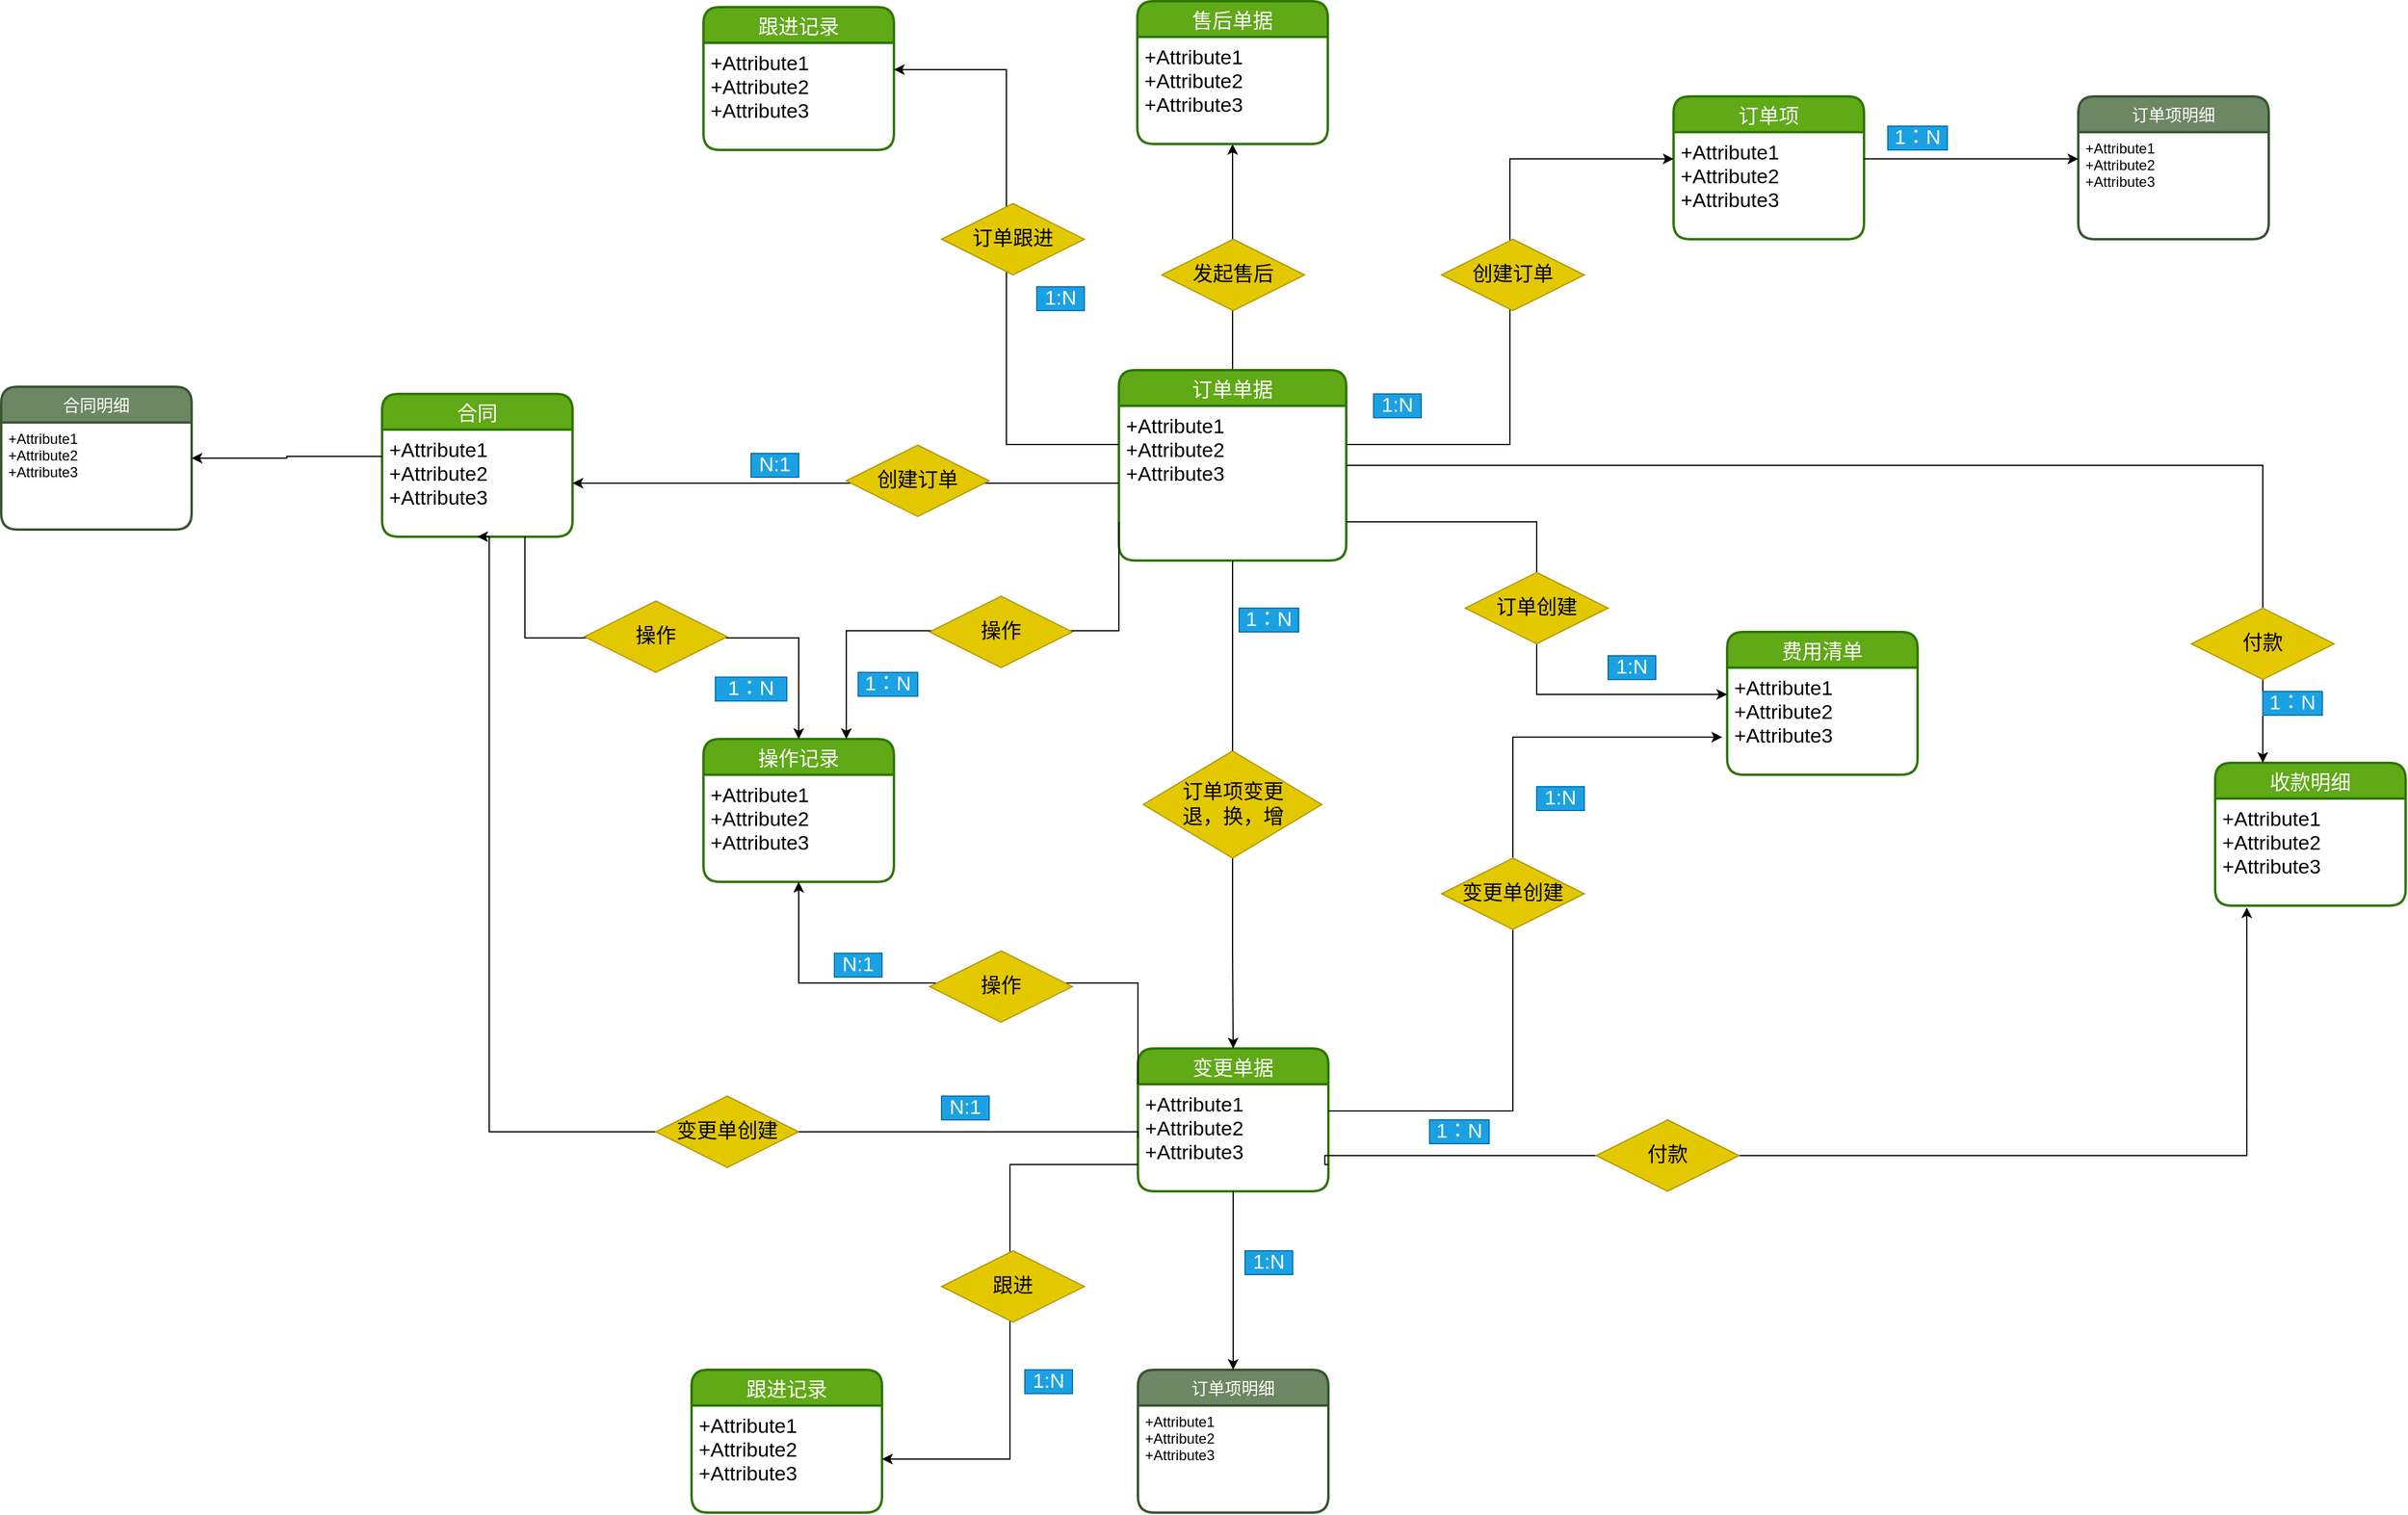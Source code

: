 <mxfile version="14.9.8" type="github">
  <diagram id="1m9WW-NYbLGptfpkbWfW" name="第 1 页">
    <mxGraphModel dx="5650" dy="2882" grid="1" gridSize="10" guides="1" tooltips="1" connect="1" arrows="1" fold="1" page="1" pageScale="1" pageWidth="827" pageHeight="1169" math="0" shadow="0">
      <root>
        <mxCell id="0" />
        <mxCell id="1" parent="0" />
        <mxCell id="Y3Gp17qmF-3N51zwm5ya-107" style="edgeStyle=orthogonalEdgeStyle;rounded=0;orthogonalLoop=1;jettySize=auto;html=1;exitX=0.5;exitY=0;exitDx=0;exitDy=0;entryX=0.5;entryY=1;entryDx=0;entryDy=0;fontSize=17;" edge="1" parent="1" source="Y3Gp17qmF-3N51zwm5ya-70" target="Y3Gp17qmF-3N51zwm5ya-105">
          <mxGeometry relative="1" as="geometry" />
        </mxCell>
        <mxCell id="Y3Gp17qmF-3N51zwm5ya-70" value="订单单据" style="swimlane;childLayout=stackLayout;horizontal=1;startSize=30;horizontalStack=0;rounded=1;fontSize=17;fontStyle=0;strokeWidth=2;resizeParent=0;resizeLast=1;shadow=0;dashed=0;align=center;fillColor=#60a917;strokeColor=#2D7600;fontColor=#ffffff;" vertex="1" parent="1">
          <mxGeometry x="-1041" y="200" width="191" height="160" as="geometry" />
        </mxCell>
        <mxCell id="Y3Gp17qmF-3N51zwm5ya-71" value="+Attribute1&#xa;+Attribute2&#xa;+Attribute3" style="align=left;strokeColor=none;fillColor=none;spacingLeft=4;fontSize=17;verticalAlign=top;resizable=0;rotatable=0;part=1;" vertex="1" parent="Y3Gp17qmF-3N51zwm5ya-70">
          <mxGeometry y="30" width="191" height="130" as="geometry" />
        </mxCell>
        <mxCell id="Y3Gp17qmF-3N51zwm5ya-72" value="订单项" style="swimlane;childLayout=stackLayout;horizontal=1;startSize=30;horizontalStack=0;rounded=1;fontSize=17;fontStyle=0;strokeWidth=2;resizeParent=0;resizeLast=1;shadow=0;dashed=0;align=center;fillColor=#60a917;strokeColor=#2D7600;fontColor=#ffffff;" vertex="1" parent="1">
          <mxGeometry x="-575" y="-30" width="160" height="120" as="geometry" />
        </mxCell>
        <mxCell id="Y3Gp17qmF-3N51zwm5ya-73" value="+Attribute1&#xa;+Attribute2&#xa;+Attribute3" style="align=left;strokeColor=none;fillColor=none;spacingLeft=4;fontSize=17;verticalAlign=top;resizable=0;rotatable=0;part=1;" vertex="1" parent="Y3Gp17qmF-3N51zwm5ya-72">
          <mxGeometry y="30" width="160" height="90" as="geometry" />
        </mxCell>
        <mxCell id="Y3Gp17qmF-3N51zwm5ya-74" value="合同" style="swimlane;childLayout=stackLayout;horizontal=1;startSize=30;horizontalStack=0;rounded=1;fontSize=17;fontStyle=0;strokeWidth=2;resizeParent=0;resizeLast=1;shadow=0;dashed=0;align=center;fillColor=#60a917;strokeColor=#2D7600;fontColor=#ffffff;" vertex="1" parent="1">
          <mxGeometry x="-1660" y="220" width="160" height="120" as="geometry" />
        </mxCell>
        <mxCell id="Y3Gp17qmF-3N51zwm5ya-75" value="+Attribute1&#xa;+Attribute2&#xa;+Attribute3" style="align=left;strokeColor=none;fillColor=none;spacingLeft=4;fontSize=17;verticalAlign=top;resizable=0;rotatable=0;part=1;" vertex="1" parent="Y3Gp17qmF-3N51zwm5ya-74">
          <mxGeometry y="30" width="160" height="90" as="geometry" />
        </mxCell>
        <mxCell id="Y3Gp17qmF-3N51zwm5ya-76" value="变更单据" style="swimlane;childLayout=stackLayout;horizontal=1;startSize=30;horizontalStack=0;rounded=1;fontSize=17;fontStyle=0;strokeWidth=2;resizeParent=0;resizeLast=1;shadow=0;dashed=0;align=center;fillColor=#60a917;strokeColor=#2D7600;fontColor=#ffffff;" vertex="1" parent="1">
          <mxGeometry x="-1025" y="770" width="160" height="120" as="geometry" />
        </mxCell>
        <mxCell id="Y3Gp17qmF-3N51zwm5ya-77" value="+Attribute1&#xa;+Attribute2&#xa;+Attribute3" style="align=left;strokeColor=none;fillColor=none;spacingLeft=4;fontSize=17;verticalAlign=top;resizable=0;rotatable=0;part=1;" vertex="1" parent="Y3Gp17qmF-3N51zwm5ya-76">
          <mxGeometry y="30" width="160" height="90" as="geometry" />
        </mxCell>
        <mxCell id="Y3Gp17qmF-3N51zwm5ya-88" style="edgeStyle=orthogonalEdgeStyle;rounded=0;orthogonalLoop=1;jettySize=auto;html=1;exitX=1;exitY=0.25;exitDx=0;exitDy=0;entryX=0;entryY=0.25;entryDx=0;entryDy=0;fontSize=17;" edge="1" parent="1" source="Y3Gp17qmF-3N51zwm5ya-71" target="Y3Gp17qmF-3N51zwm5ya-73">
          <mxGeometry relative="1" as="geometry" />
        </mxCell>
        <mxCell id="Y3Gp17qmF-3N51zwm5ya-93" value="1:N" style="text;html=1;strokeColor=#006EAF;fillColor=#1ba1e2;align=center;verticalAlign=middle;whiteSpace=wrap;rounded=0;fontSize=17;fontColor=#ffffff;" vertex="1" parent="1">
          <mxGeometry x="-827" y="220" width="40" height="20" as="geometry" />
        </mxCell>
        <mxCell id="Y3Gp17qmF-3N51zwm5ya-94" style="edgeStyle=orthogonalEdgeStyle;rounded=0;orthogonalLoop=1;jettySize=auto;html=1;exitX=0.5;exitY=1;exitDx=0;exitDy=0;fontSize=17;startArrow=none;" edge="1" parent="1" source="Y3Gp17qmF-3N51zwm5ya-110" target="Y3Gp17qmF-3N51zwm5ya-76">
          <mxGeometry relative="1" as="geometry" />
        </mxCell>
        <mxCell id="Y3Gp17qmF-3N51zwm5ya-95" value="1：N" style="text;html=1;strokeColor=#006EAF;fillColor=#1ba1e2;align=center;verticalAlign=middle;whiteSpace=wrap;rounded=0;fontSize=17;fontColor=#ffffff;" vertex="1" parent="1">
          <mxGeometry x="-940" y="400" width="50" height="20" as="geometry" />
        </mxCell>
        <mxCell id="Y3Gp17qmF-3N51zwm5ya-98" style="edgeStyle=orthogonalEdgeStyle;rounded=0;orthogonalLoop=1;jettySize=auto;html=1;exitX=0;exitY=0.5;exitDx=0;exitDy=0;entryX=1;entryY=0.5;entryDx=0;entryDy=0;fontSize=17;" edge="1" parent="1" source="Y3Gp17qmF-3N51zwm5ya-71" target="Y3Gp17qmF-3N51zwm5ya-75">
          <mxGeometry relative="1" as="geometry" />
        </mxCell>
        <mxCell id="Y3Gp17qmF-3N51zwm5ya-104" value="售后单据" style="swimlane;childLayout=stackLayout;horizontal=1;startSize=30;horizontalStack=0;rounded=1;fontSize=17;fontStyle=0;strokeWidth=2;resizeParent=0;resizeLast=1;shadow=0;dashed=0;align=center;fillColor=#60a917;strokeColor=#2D7600;fontColor=#ffffff;" vertex="1" parent="1">
          <mxGeometry x="-1025.5" y="-110" width="160" height="120" as="geometry" />
        </mxCell>
        <mxCell id="Y3Gp17qmF-3N51zwm5ya-105" value="+Attribute1&#xa;+Attribute2&#xa;+Attribute3" style="align=left;strokeColor=none;fillColor=none;spacingLeft=4;fontSize=17;verticalAlign=top;resizable=0;rotatable=0;part=1;" vertex="1" parent="Y3Gp17qmF-3N51zwm5ya-104">
          <mxGeometry y="30" width="160" height="90" as="geometry" />
        </mxCell>
        <mxCell id="Y3Gp17qmF-3N51zwm5ya-108" value="发起售后" style="shape=rhombus;perimeter=rhombusPerimeter;whiteSpace=wrap;html=1;align=center;fontSize=17;fillColor=#e3c800;strokeColor=#B09500;fontColor=#000000;" vertex="1" parent="1">
          <mxGeometry x="-1005" y="90" width="120" height="60" as="geometry" />
        </mxCell>
        <mxCell id="Y3Gp17qmF-3N51zwm5ya-109" value="创建订单" style="shape=rhombus;perimeter=rhombusPerimeter;whiteSpace=wrap;html=1;align=center;fontSize=17;fillColor=#e3c800;strokeColor=#B09500;fontColor=#000000;" vertex="1" parent="1">
          <mxGeometry x="-770" y="90" width="120" height="60" as="geometry" />
        </mxCell>
        <mxCell id="Y3Gp17qmF-3N51zwm5ya-110" value="订单项变更&lt;br&gt;退，换，增" style="shape=rhombus;perimeter=rhombusPerimeter;whiteSpace=wrap;html=1;align=center;fontSize=17;fillColor=#e3c800;strokeColor=#B09500;fontColor=#000000;" vertex="1" parent="1">
          <mxGeometry x="-1020.5" y="520" width="150" height="90" as="geometry" />
        </mxCell>
        <mxCell id="Y3Gp17qmF-3N51zwm5ya-111" value="" style="edgeStyle=orthogonalEdgeStyle;rounded=0;orthogonalLoop=1;jettySize=auto;html=1;exitX=0.5;exitY=1;exitDx=0;exitDy=0;fontSize=17;endArrow=none;" edge="1" parent="1" source="Y3Gp17qmF-3N51zwm5ya-71" target="Y3Gp17qmF-3N51zwm5ya-110">
          <mxGeometry relative="1" as="geometry">
            <mxPoint x="-945.5" y="360" as="sourcePoint" />
            <mxPoint x="-945.5" y="600" as="targetPoint" />
          </mxGeometry>
        </mxCell>
        <mxCell id="Y3Gp17qmF-3N51zwm5ya-112" value="创建订单" style="shape=rhombus;perimeter=rhombusPerimeter;whiteSpace=wrap;html=1;align=center;fontSize=17;fillColor=#e3c800;strokeColor=#B09500;fontColor=#000000;" vertex="1" parent="1">
          <mxGeometry x="-1270" y="263" width="120" height="60" as="geometry" />
        </mxCell>
        <mxCell id="Y3Gp17qmF-3N51zwm5ya-113" style="edgeStyle=orthogonalEdgeStyle;rounded=0;orthogonalLoop=1;jettySize=auto;html=1;exitX=0;exitY=0.5;exitDx=0;exitDy=0;entryX=0.5;entryY=1;entryDx=0;entryDy=0;fontSize=17;startArrow=none;" edge="1" parent="1" source="Y3Gp17qmF-3N51zwm5ya-116" target="Y3Gp17qmF-3N51zwm5ya-75">
          <mxGeometry relative="1" as="geometry">
            <Array as="points">
              <mxPoint x="-1570" y="840" />
            </Array>
          </mxGeometry>
        </mxCell>
        <mxCell id="Y3Gp17qmF-3N51zwm5ya-116" value="变更单创建" style="shape=rhombus;perimeter=rhombusPerimeter;whiteSpace=wrap;html=1;align=center;fontSize=17;fillColor=#e3c800;strokeColor=#B09500;fontColor=#000000;" vertex="1" parent="1">
          <mxGeometry x="-1430" y="810" width="120" height="60" as="geometry" />
        </mxCell>
        <mxCell id="Y3Gp17qmF-3N51zwm5ya-117" value="" style="edgeStyle=orthogonalEdgeStyle;rounded=0;orthogonalLoop=1;jettySize=auto;html=1;exitX=0;exitY=0.5;exitDx=0;exitDy=0;entryX=1;entryY=0.5;entryDx=0;entryDy=0;fontSize=17;endArrow=none;" edge="1" parent="1" source="Y3Gp17qmF-3N51zwm5ya-77" target="Y3Gp17qmF-3N51zwm5ya-116">
          <mxGeometry relative="1" as="geometry">
            <mxPoint x="-1025.5" y="675" as="sourcePoint" />
            <mxPoint x="-1470" y="340" as="targetPoint" />
            <Array as="points">
              <mxPoint x="-1025" y="840" />
              <mxPoint x="-1290" y="840" />
            </Array>
          </mxGeometry>
        </mxCell>
        <mxCell id="Y3Gp17qmF-3N51zwm5ya-119" value="N:1" style="text;html=1;strokeColor=#006EAF;fillColor=#1ba1e2;align=center;verticalAlign=middle;whiteSpace=wrap;rounded=0;fontSize=17;fontColor=#ffffff;" vertex="1" parent="1">
          <mxGeometry x="-1190" y="810" width="40" height="20" as="geometry" />
        </mxCell>
        <mxCell id="Y3Gp17qmF-3N51zwm5ya-120" value="N:1" style="text;html=1;strokeColor=#006EAF;fillColor=#1ba1e2;align=center;verticalAlign=middle;whiteSpace=wrap;rounded=0;fontSize=17;fontColor=#ffffff;" vertex="1" parent="1">
          <mxGeometry x="-1350" y="270" width="40" height="20" as="geometry" />
        </mxCell>
        <mxCell id="Y3Gp17qmF-3N51zwm5ya-121" value="订单项明细" style="swimlane;childLayout=stackLayout;horizontal=1;startSize=30;horizontalStack=0;rounded=1;fontSize=14;fontStyle=0;strokeWidth=2;resizeParent=0;resizeLast=1;shadow=0;dashed=0;align=center;fillColor=#6d8764;strokeColor=#3A5431;fontColor=#ffffff;" vertex="1" parent="1">
          <mxGeometry x="-235" y="-30" width="160" height="120" as="geometry" />
        </mxCell>
        <mxCell id="Y3Gp17qmF-3N51zwm5ya-122" value="+Attribute1&#xa;+Attribute2&#xa;+Attribute3" style="align=left;strokeColor=none;fillColor=none;spacingLeft=4;fontSize=12;verticalAlign=top;resizable=0;rotatable=0;part=1;" vertex="1" parent="Y3Gp17qmF-3N51zwm5ya-121">
          <mxGeometry y="30" width="160" height="90" as="geometry" />
        </mxCell>
        <mxCell id="Y3Gp17qmF-3N51zwm5ya-123" style="edgeStyle=orthogonalEdgeStyle;rounded=0;orthogonalLoop=1;jettySize=auto;html=1;exitX=1;exitY=0.25;exitDx=0;exitDy=0;entryX=0;entryY=0.25;entryDx=0;entryDy=0;fontSize=17;" edge="1" parent="1" source="Y3Gp17qmF-3N51zwm5ya-73" target="Y3Gp17qmF-3N51zwm5ya-122">
          <mxGeometry relative="1" as="geometry" />
        </mxCell>
        <mxCell id="Y3Gp17qmF-3N51zwm5ya-126" value="订单项明细" style="swimlane;childLayout=stackLayout;horizontal=1;startSize=30;horizontalStack=0;rounded=1;fontSize=14;fontStyle=0;strokeWidth=2;resizeParent=0;resizeLast=1;shadow=0;dashed=0;align=center;fillColor=#6d8764;strokeColor=#3A5431;fontColor=#ffffff;" vertex="1" parent="1">
          <mxGeometry x="-1025" y="1040" width="160" height="120" as="geometry" />
        </mxCell>
        <mxCell id="Y3Gp17qmF-3N51zwm5ya-127" value="+Attribute1&#xa;+Attribute2&#xa;+Attribute3" style="align=left;strokeColor=none;fillColor=none;spacingLeft=4;fontSize=12;verticalAlign=top;resizable=0;rotatable=0;part=1;" vertex="1" parent="Y3Gp17qmF-3N51zwm5ya-126">
          <mxGeometry y="30" width="160" height="90" as="geometry" />
        </mxCell>
        <mxCell id="Y3Gp17qmF-3N51zwm5ya-129" value="1：N" style="text;html=1;strokeColor=#006EAF;fillColor=#1ba1e2;align=center;verticalAlign=middle;whiteSpace=wrap;rounded=0;fontSize=17;fontColor=#ffffff;" vertex="1" parent="1">
          <mxGeometry x="-395" y="-5" width="50" height="20" as="geometry" />
        </mxCell>
        <mxCell id="Y3Gp17qmF-3N51zwm5ya-131" style="edgeStyle=orthogonalEdgeStyle;rounded=0;orthogonalLoop=1;jettySize=auto;html=1;exitX=0.5;exitY=1;exitDx=0;exitDy=0;fontSize=17;" edge="1" parent="1" source="Y3Gp17qmF-3N51zwm5ya-77" target="Y3Gp17qmF-3N51zwm5ya-126">
          <mxGeometry relative="1" as="geometry" />
        </mxCell>
        <mxCell id="Y3Gp17qmF-3N51zwm5ya-132" value="1:N" style="text;html=1;strokeColor=#006EAF;fillColor=#1ba1e2;align=center;verticalAlign=middle;whiteSpace=wrap;rounded=0;fontSize=17;fontColor=#ffffff;" vertex="1" parent="1">
          <mxGeometry x="-935" y="940" width="40" height="20" as="geometry" />
        </mxCell>
        <mxCell id="Y3Gp17qmF-3N51zwm5ya-133" value="合同明细" style="swimlane;childLayout=stackLayout;horizontal=1;startSize=30;horizontalStack=0;rounded=1;fontSize=14;fontStyle=0;strokeWidth=2;resizeParent=0;resizeLast=1;shadow=0;dashed=0;align=center;fillColor=#6d8764;strokeColor=#3A5431;fontColor=#ffffff;" vertex="1" parent="1">
          <mxGeometry x="-1980" y="214" width="160" height="120" as="geometry" />
        </mxCell>
        <mxCell id="Y3Gp17qmF-3N51zwm5ya-134" value="+Attribute1&#xa;+Attribute2&#xa;+Attribute3" style="align=left;strokeColor=none;fillColor=none;spacingLeft=4;fontSize=12;verticalAlign=top;resizable=0;rotatable=0;part=1;" vertex="1" parent="Y3Gp17qmF-3N51zwm5ya-133">
          <mxGeometry y="30" width="160" height="90" as="geometry" />
        </mxCell>
        <mxCell id="Y3Gp17qmF-3N51zwm5ya-135" style="edgeStyle=orthogonalEdgeStyle;rounded=0;orthogonalLoop=1;jettySize=auto;html=1;exitX=0;exitY=0.25;exitDx=0;exitDy=0;entryX=1;entryY=0.5;entryDx=0;entryDy=0;fontSize=17;" edge="1" parent="1" source="Y3Gp17qmF-3N51zwm5ya-75" target="Y3Gp17qmF-3N51zwm5ya-133">
          <mxGeometry relative="1" as="geometry" />
        </mxCell>
        <mxCell id="Y3Gp17qmF-3N51zwm5ya-138" value="收款明细" style="swimlane;childLayout=stackLayout;horizontal=1;startSize=30;horizontalStack=0;rounded=1;fontSize=17;fontStyle=0;strokeWidth=2;resizeParent=0;resizeLast=1;shadow=0;dashed=0;align=center;fillColor=#60a917;strokeColor=#2D7600;fontColor=#ffffff;" vertex="1" parent="1">
          <mxGeometry x="-120" y="530" width="160" height="120" as="geometry" />
        </mxCell>
        <mxCell id="Y3Gp17qmF-3N51zwm5ya-139" value="+Attribute1&#xa;+Attribute2&#xa;+Attribute3" style="align=left;strokeColor=none;fillColor=none;spacingLeft=4;fontSize=17;verticalAlign=top;resizable=0;rotatable=0;part=1;" vertex="1" parent="Y3Gp17qmF-3N51zwm5ya-138">
          <mxGeometry y="30" width="160" height="90" as="geometry" />
        </mxCell>
        <mxCell id="Y3Gp17qmF-3N51zwm5ya-140" style="edgeStyle=orthogonalEdgeStyle;rounded=0;orthogonalLoop=1;jettySize=auto;html=1;exitX=1;exitY=0.5;exitDx=0;exitDy=0;entryX=0.25;entryY=0;entryDx=0;entryDy=0;fontSize=17;" edge="1" parent="1" source="Y3Gp17qmF-3N51zwm5ya-70" target="Y3Gp17qmF-3N51zwm5ya-138">
          <mxGeometry relative="1" as="geometry">
            <Array as="points">
              <mxPoint x="-80" y="280" />
            </Array>
          </mxGeometry>
        </mxCell>
        <mxCell id="Y3Gp17qmF-3N51zwm5ya-141" style="edgeStyle=orthogonalEdgeStyle;rounded=0;orthogonalLoop=1;jettySize=auto;html=1;exitX=1;exitY=0.75;exitDx=0;exitDy=0;entryX=0.166;entryY=1.016;entryDx=0;entryDy=0;fontSize=17;entryPerimeter=0;" edge="1" parent="1" source="Y3Gp17qmF-3N51zwm5ya-77" target="Y3Gp17qmF-3N51zwm5ya-139">
          <mxGeometry relative="1" as="geometry">
            <Array as="points">
              <mxPoint x="-868" y="867" />
              <mxPoint x="-868" y="860" />
              <mxPoint x="-93" y="860" />
            </Array>
          </mxGeometry>
        </mxCell>
        <mxCell id="Y3Gp17qmF-3N51zwm5ya-143" value="付款" style="shape=rhombus;perimeter=rhombusPerimeter;whiteSpace=wrap;html=1;align=center;fontSize=17;fillColor=#e3c800;strokeColor=#B09500;fontColor=#000000;" vertex="1" parent="1">
          <mxGeometry x="-140" y="400" width="120" height="60" as="geometry" />
        </mxCell>
        <mxCell id="Y3Gp17qmF-3N51zwm5ya-144" value="付款" style="shape=rhombus;perimeter=rhombusPerimeter;whiteSpace=wrap;html=1;align=center;fontSize=17;fillColor=#e3c800;strokeColor=#B09500;fontColor=#000000;" vertex="1" parent="1">
          <mxGeometry x="-640" y="830" width="120" height="60" as="geometry" />
        </mxCell>
        <mxCell id="Y3Gp17qmF-3N51zwm5ya-145" value="1：N" style="text;html=1;strokeColor=#006EAF;fillColor=#1ba1e2;align=center;verticalAlign=middle;whiteSpace=wrap;rounded=0;fontSize=17;fontColor=#ffffff;" vertex="1" parent="1">
          <mxGeometry x="-80" y="470" width="50" height="20" as="geometry" />
        </mxCell>
        <mxCell id="Y3Gp17qmF-3N51zwm5ya-146" value="1：N" style="text;html=1;strokeColor=#006EAF;fillColor=#1ba1e2;align=center;verticalAlign=middle;whiteSpace=wrap;rounded=0;fontSize=17;fontColor=#ffffff;" vertex="1" parent="1">
          <mxGeometry x="-780" y="830" width="50" height="20" as="geometry" />
        </mxCell>
        <mxCell id="Y3Gp17qmF-3N51zwm5ya-147" value="费用清单" style="swimlane;childLayout=stackLayout;horizontal=1;startSize=30;horizontalStack=0;rounded=1;fontSize=17;fontStyle=0;strokeWidth=2;resizeParent=0;resizeLast=1;shadow=0;dashed=0;align=center;fillColor=#60a917;strokeColor=#2D7600;fontColor=#ffffff;" vertex="1" parent="1">
          <mxGeometry x="-530" y="420" width="160" height="120" as="geometry" />
        </mxCell>
        <mxCell id="Y3Gp17qmF-3N51zwm5ya-148" value="+Attribute1&#xa;+Attribute2&#xa;+Attribute3" style="align=left;strokeColor=none;fillColor=none;spacingLeft=4;fontSize=17;verticalAlign=top;resizable=0;rotatable=0;part=1;" vertex="1" parent="Y3Gp17qmF-3N51zwm5ya-147">
          <mxGeometry y="30" width="160" height="90" as="geometry" />
        </mxCell>
        <mxCell id="Y3Gp17qmF-3N51zwm5ya-160" style="edgeStyle=orthogonalEdgeStyle;rounded=0;orthogonalLoop=1;jettySize=auto;html=1;exitX=1;exitY=0.75;exitDx=0;exitDy=0;entryX=0;entryY=0.25;entryDx=0;entryDy=0;fontSize=17;" edge="1" parent="1" source="Y3Gp17qmF-3N51zwm5ya-71" target="Y3Gp17qmF-3N51zwm5ya-148">
          <mxGeometry relative="1" as="geometry" />
        </mxCell>
        <mxCell id="Y3Gp17qmF-3N51zwm5ya-161" style="edgeStyle=orthogonalEdgeStyle;rounded=0;orthogonalLoop=1;jettySize=auto;html=1;exitX=1;exitY=0.25;exitDx=0;exitDy=0;entryX=-0.026;entryY=0.649;entryDx=0;entryDy=0;entryPerimeter=0;fontSize=17;" edge="1" parent="1" source="Y3Gp17qmF-3N51zwm5ya-77" target="Y3Gp17qmF-3N51zwm5ya-148">
          <mxGeometry relative="1" as="geometry">
            <Array as="points">
              <mxPoint x="-710" y="823" />
              <mxPoint x="-710" y="508" />
            </Array>
          </mxGeometry>
        </mxCell>
        <mxCell id="Y3Gp17qmF-3N51zwm5ya-162" value="变更单创建" style="shape=rhombus;perimeter=rhombusPerimeter;whiteSpace=wrap;html=1;align=center;fontSize=17;fillColor=#e3c800;strokeColor=#B09500;fontColor=#000000;" vertex="1" parent="1">
          <mxGeometry x="-770" y="610" width="120" height="60" as="geometry" />
        </mxCell>
        <mxCell id="Y3Gp17qmF-3N51zwm5ya-163" value="订单创建" style="shape=rhombus;perimeter=rhombusPerimeter;whiteSpace=wrap;html=1;align=center;fontSize=17;fillColor=#e3c800;strokeColor=#B09500;fontColor=#000000;" vertex="1" parent="1">
          <mxGeometry x="-750" y="370" width="120" height="60" as="geometry" />
        </mxCell>
        <mxCell id="Y3Gp17qmF-3N51zwm5ya-164" value="1:N" style="text;html=1;strokeColor=#006EAF;fillColor=#1ba1e2;align=center;verticalAlign=middle;whiteSpace=wrap;rounded=0;fontSize=17;fontColor=#ffffff;" vertex="1" parent="1">
          <mxGeometry x="-630" y="440" width="40" height="20" as="geometry" />
        </mxCell>
        <mxCell id="Y3Gp17qmF-3N51zwm5ya-170" value="1:N" style="text;html=1;strokeColor=#006EAF;fillColor=#1ba1e2;align=center;verticalAlign=middle;whiteSpace=wrap;rounded=0;fontSize=17;fontColor=#ffffff;" vertex="1" parent="1">
          <mxGeometry x="-690" y="550" width="40" height="20" as="geometry" />
        </mxCell>
        <mxCell id="Y3Gp17qmF-3N51zwm5ya-171" value="跟进记录" style="swimlane;childLayout=stackLayout;horizontal=1;startSize=30;horizontalStack=0;rounded=1;fontSize=17;fontStyle=0;strokeWidth=2;resizeParent=0;resizeLast=1;shadow=0;dashed=0;align=center;fillColor=#60a917;strokeColor=#2D7600;fontColor=#ffffff;" vertex="1" parent="1">
          <mxGeometry x="-1390" y="-105" width="160" height="120" as="geometry" />
        </mxCell>
        <mxCell id="Y3Gp17qmF-3N51zwm5ya-172" value="+Attribute1&#xa;+Attribute2&#xa;+Attribute3" style="align=left;strokeColor=none;fillColor=none;spacingLeft=4;fontSize=17;verticalAlign=top;resizable=0;rotatable=0;part=1;" vertex="1" parent="Y3Gp17qmF-3N51zwm5ya-171">
          <mxGeometry y="30" width="160" height="90" as="geometry" />
        </mxCell>
        <mxCell id="Y3Gp17qmF-3N51zwm5ya-173" style="edgeStyle=orthogonalEdgeStyle;rounded=0;orthogonalLoop=1;jettySize=auto;html=1;exitX=0;exitY=0.25;exitDx=0;exitDy=0;entryX=1;entryY=0.25;entryDx=0;entryDy=0;fontSize=17;" edge="1" parent="1" source="Y3Gp17qmF-3N51zwm5ya-71" target="Y3Gp17qmF-3N51zwm5ya-172">
          <mxGeometry relative="1" as="geometry" />
        </mxCell>
        <mxCell id="Y3Gp17qmF-3N51zwm5ya-174" value="1:N" style="text;html=1;strokeColor=#006EAF;fillColor=#1ba1e2;align=center;verticalAlign=middle;whiteSpace=wrap;rounded=0;fontSize=17;fontColor=#ffffff;" vertex="1" parent="1">
          <mxGeometry x="-1110" y="130" width="40" height="20" as="geometry" />
        </mxCell>
        <mxCell id="Y3Gp17qmF-3N51zwm5ya-175" value="订单跟进" style="shape=rhombus;perimeter=rhombusPerimeter;whiteSpace=wrap;html=1;align=center;fontSize=17;fillColor=#e3c800;strokeColor=#B09500;fontColor=#000000;" vertex="1" parent="1">
          <mxGeometry x="-1190" y="60" width="120" height="60" as="geometry" />
        </mxCell>
        <mxCell id="Y3Gp17qmF-3N51zwm5ya-178" value="跟进记录" style="swimlane;childLayout=stackLayout;horizontal=1;startSize=30;horizontalStack=0;rounded=1;fontSize=17;fontStyle=0;strokeWidth=2;resizeParent=0;resizeLast=1;shadow=0;dashed=0;align=center;fillColor=#60a917;strokeColor=#2D7600;fontColor=#ffffff;" vertex="1" parent="1">
          <mxGeometry x="-1400" y="1040" width="160" height="120" as="geometry" />
        </mxCell>
        <mxCell id="Y3Gp17qmF-3N51zwm5ya-179" value="+Attribute1&#xa;+Attribute2&#xa;+Attribute3" style="align=left;strokeColor=none;fillColor=none;spacingLeft=4;fontSize=17;verticalAlign=top;resizable=0;rotatable=0;part=1;" vertex="1" parent="Y3Gp17qmF-3N51zwm5ya-178">
          <mxGeometry y="30" width="160" height="90" as="geometry" />
        </mxCell>
        <mxCell id="Y3Gp17qmF-3N51zwm5ya-181" style="edgeStyle=orthogonalEdgeStyle;rounded=0;orthogonalLoop=1;jettySize=auto;html=1;exitX=0;exitY=0.75;exitDx=0;exitDy=0;entryX=1;entryY=0.5;entryDx=0;entryDy=0;fontSize=17;" edge="1" parent="1" source="Y3Gp17qmF-3N51zwm5ya-77" target="Y3Gp17qmF-3N51zwm5ya-179">
          <mxGeometry relative="1" as="geometry" />
        </mxCell>
        <mxCell id="Y3Gp17qmF-3N51zwm5ya-182" value="跟进" style="shape=rhombus;perimeter=rhombusPerimeter;whiteSpace=wrap;html=1;align=center;fontSize=17;fillColor=#e3c800;strokeColor=#B09500;fontColor=#000000;" vertex="1" parent="1">
          <mxGeometry x="-1190" y="940" width="120" height="60" as="geometry" />
        </mxCell>
        <mxCell id="Y3Gp17qmF-3N51zwm5ya-183" value="1:N" style="text;html=1;strokeColor=#006EAF;fillColor=#1ba1e2;align=center;verticalAlign=middle;whiteSpace=wrap;rounded=0;fontSize=17;fontColor=#ffffff;" vertex="1" parent="1">
          <mxGeometry x="-1120" y="1040" width="40" height="20" as="geometry" />
        </mxCell>
        <mxCell id="Y3Gp17qmF-3N51zwm5ya-184" value="操作记录" style="swimlane;childLayout=stackLayout;horizontal=1;startSize=30;horizontalStack=0;rounded=1;fontSize=17;fontStyle=0;strokeWidth=2;resizeParent=0;resizeLast=1;shadow=0;dashed=0;align=center;fillColor=#60a917;strokeColor=#2D7600;fontColor=#ffffff;" vertex="1" parent="1">
          <mxGeometry x="-1390" y="510" width="160" height="120" as="geometry" />
        </mxCell>
        <mxCell id="Y3Gp17qmF-3N51zwm5ya-185" value="+Attribute1&#xa;+Attribute2&#xa;+Attribute3" style="align=left;strokeColor=none;fillColor=none;spacingLeft=4;fontSize=17;verticalAlign=top;resizable=0;rotatable=0;part=1;" vertex="1" parent="Y3Gp17qmF-3N51zwm5ya-184">
          <mxGeometry y="30" width="160" height="90" as="geometry" />
        </mxCell>
        <mxCell id="Y3Gp17qmF-3N51zwm5ya-198" style="edgeStyle=elbowEdgeStyle;rounded=0;orthogonalLoop=1;jettySize=auto;elbow=vertical;html=1;exitX=0;exitY=0.75;exitDx=0;exitDy=0;entryX=0.75;entryY=0;entryDx=0;entryDy=0;fontSize=17;" edge="1" parent="1" source="Y3Gp17qmF-3N51zwm5ya-71" target="Y3Gp17qmF-3N51zwm5ya-184">
          <mxGeometry relative="1" as="geometry" />
        </mxCell>
        <mxCell id="Y3Gp17qmF-3N51zwm5ya-199" style="edgeStyle=elbowEdgeStyle;rounded=0;orthogonalLoop=1;jettySize=auto;elbow=vertical;html=1;exitX=0.75;exitY=1;exitDx=0;exitDy=0;fontSize=17;" edge="1" parent="1" source="Y3Gp17qmF-3N51zwm5ya-75" target="Y3Gp17qmF-3N51zwm5ya-184">
          <mxGeometry relative="1" as="geometry" />
        </mxCell>
        <mxCell id="Y3Gp17qmF-3N51zwm5ya-200" style="edgeStyle=elbowEdgeStyle;rounded=0;orthogonalLoop=1;jettySize=auto;elbow=vertical;html=1;exitX=0;exitY=0;exitDx=0;exitDy=0;entryX=0.5;entryY=1;entryDx=0;entryDy=0;fontSize=17;" edge="1" parent="1" source="Y3Gp17qmF-3N51zwm5ya-77" target="Y3Gp17qmF-3N51zwm5ya-185">
          <mxGeometry relative="1" as="geometry" />
        </mxCell>
        <mxCell id="Y3Gp17qmF-3N51zwm5ya-201" value="操作" style="shape=rhombus;perimeter=rhombusPerimeter;whiteSpace=wrap;html=1;align=center;fontSize=17;fillColor=#e3c800;strokeColor=#B09500;fontColor=#000000;" vertex="1" parent="1">
          <mxGeometry x="-1200" y="688" width="120" height="60" as="geometry" />
        </mxCell>
        <mxCell id="Y3Gp17qmF-3N51zwm5ya-202" value="操作" style="shape=rhombus;perimeter=rhombusPerimeter;whiteSpace=wrap;html=1;align=center;fontSize=17;fillColor=#e3c800;strokeColor=#B09500;fontColor=#000000;" vertex="1" parent="1">
          <mxGeometry x="-1200" y="390" width="120" height="60" as="geometry" />
        </mxCell>
        <mxCell id="Y3Gp17qmF-3N51zwm5ya-205" value="操作" style="shape=rhombus;perimeter=rhombusPerimeter;whiteSpace=wrap;html=1;align=center;fontSize=17;fillColor=#e3c800;strokeColor=#B09500;fontColor=#000000;" vertex="1" parent="1">
          <mxGeometry x="-1490" y="394" width="120" height="60" as="geometry" />
        </mxCell>
        <mxCell id="Y3Gp17qmF-3N51zwm5ya-206" value="N:1" style="text;html=1;strokeColor=#006EAF;fillColor=#1ba1e2;align=center;verticalAlign=middle;whiteSpace=wrap;rounded=0;fontSize=17;fontColor=#ffffff;" vertex="1" parent="1">
          <mxGeometry x="-1280" y="690" width="40" height="20" as="geometry" />
        </mxCell>
        <mxCell id="Y3Gp17qmF-3N51zwm5ya-207" value="1：N" style="text;html=1;strokeColor=#006EAF;fillColor=#1ba1e2;align=center;verticalAlign=middle;whiteSpace=wrap;rounded=0;fontSize=17;fontColor=#ffffff;" vertex="1" parent="1">
          <mxGeometry x="-1260" y="454" width="50" height="20" as="geometry" />
        </mxCell>
        <mxCell id="Y3Gp17qmF-3N51zwm5ya-208" value="1：N" style="text;html=1;strokeColor=#006EAF;fillColor=#1ba1e2;align=center;verticalAlign=middle;whiteSpace=wrap;rounded=0;fontSize=17;fontColor=#ffffff;" vertex="1" parent="1">
          <mxGeometry x="-1380" y="458" width="60" height="20" as="geometry" />
        </mxCell>
      </root>
    </mxGraphModel>
  </diagram>
</mxfile>

